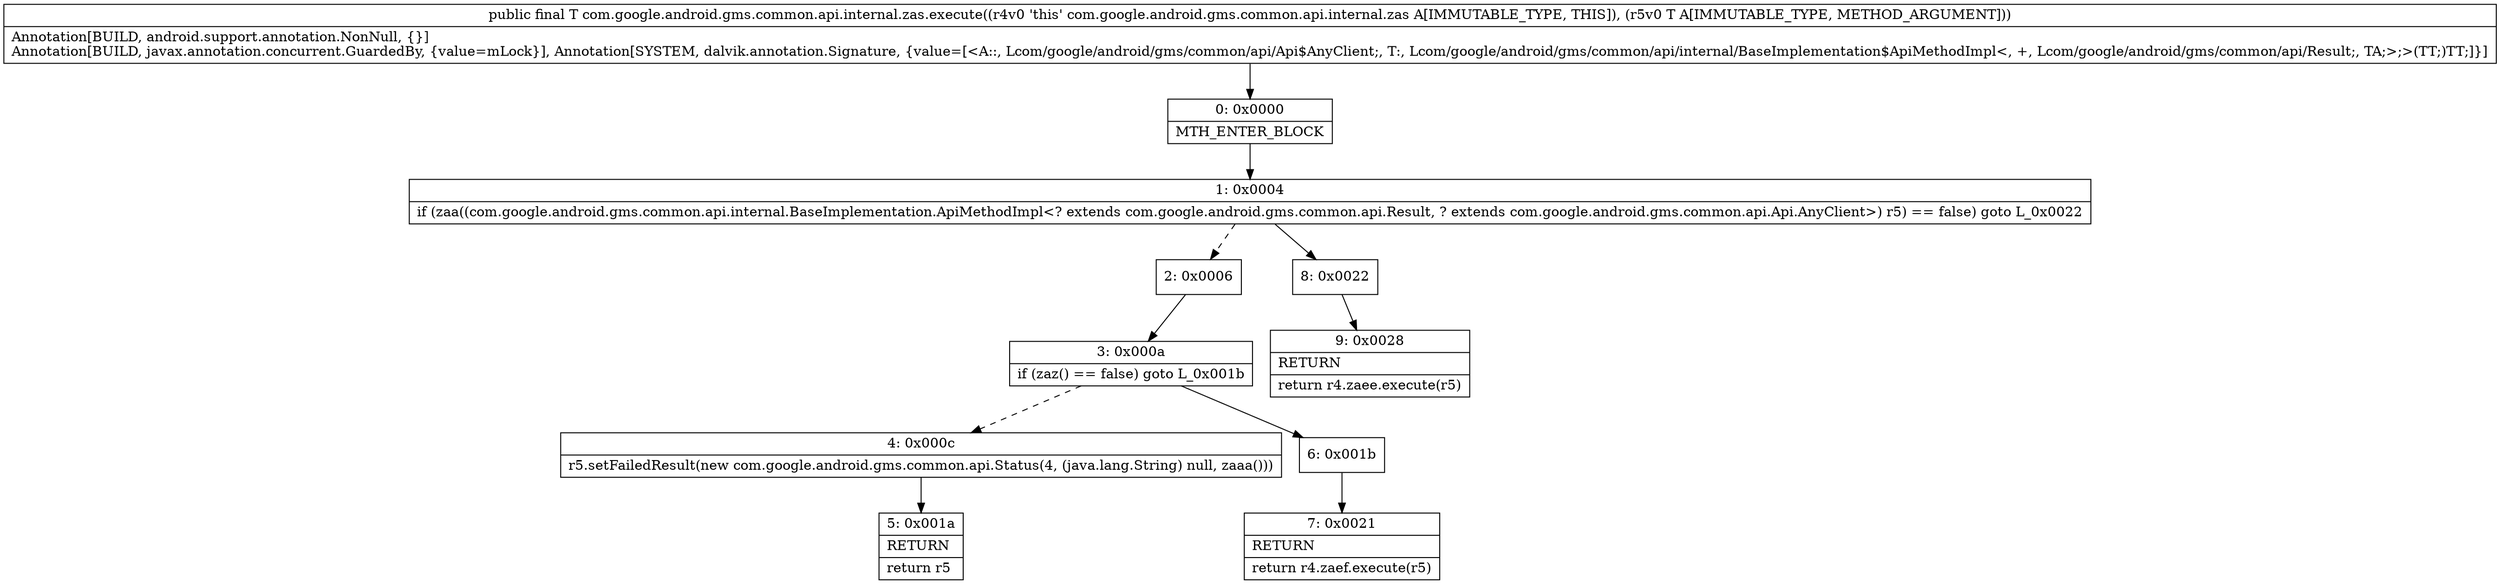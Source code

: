 digraph "CFG forcom.google.android.gms.common.api.internal.zas.execute(Lcom\/google\/android\/gms\/common\/api\/internal\/BaseImplementation$ApiMethodImpl;)Lcom\/google\/android\/gms\/common\/api\/internal\/BaseImplementation$ApiMethodImpl;" {
Node_0 [shape=record,label="{0\:\ 0x0000|MTH_ENTER_BLOCK\l}"];
Node_1 [shape=record,label="{1\:\ 0x0004|if (zaa((com.google.android.gms.common.api.internal.BaseImplementation.ApiMethodImpl\<? extends com.google.android.gms.common.api.Result, ? extends com.google.android.gms.common.api.Api.AnyClient\>) r5) == false) goto L_0x0022\l}"];
Node_2 [shape=record,label="{2\:\ 0x0006}"];
Node_3 [shape=record,label="{3\:\ 0x000a|if (zaz() == false) goto L_0x001b\l}"];
Node_4 [shape=record,label="{4\:\ 0x000c|r5.setFailedResult(new com.google.android.gms.common.api.Status(4, (java.lang.String) null, zaaa()))\l}"];
Node_5 [shape=record,label="{5\:\ 0x001a|RETURN\l|return r5\l}"];
Node_6 [shape=record,label="{6\:\ 0x001b}"];
Node_7 [shape=record,label="{7\:\ 0x0021|RETURN\l|return r4.zaef.execute(r5)\l}"];
Node_8 [shape=record,label="{8\:\ 0x0022}"];
Node_9 [shape=record,label="{9\:\ 0x0028|RETURN\l|return r4.zaee.execute(r5)\l}"];
MethodNode[shape=record,label="{public final T com.google.android.gms.common.api.internal.zas.execute((r4v0 'this' com.google.android.gms.common.api.internal.zas A[IMMUTABLE_TYPE, THIS]), (r5v0 T A[IMMUTABLE_TYPE, METHOD_ARGUMENT]))  | Annotation[BUILD, android.support.annotation.NonNull, \{\}]\lAnnotation[BUILD, javax.annotation.concurrent.GuardedBy, \{value=mLock\}], Annotation[SYSTEM, dalvik.annotation.Signature, \{value=[\<A::, Lcom\/google\/android\/gms\/common\/api\/Api$AnyClient;, T:, Lcom\/google\/android\/gms\/common\/api\/internal\/BaseImplementation$ApiMethodImpl\<, +, Lcom\/google\/android\/gms\/common\/api\/Result;, TA;\>;\>(TT;)TT;]\}]\l}"];
MethodNode -> Node_0;
Node_0 -> Node_1;
Node_1 -> Node_2[style=dashed];
Node_1 -> Node_8;
Node_2 -> Node_3;
Node_3 -> Node_4[style=dashed];
Node_3 -> Node_6;
Node_4 -> Node_5;
Node_6 -> Node_7;
Node_8 -> Node_9;
}

